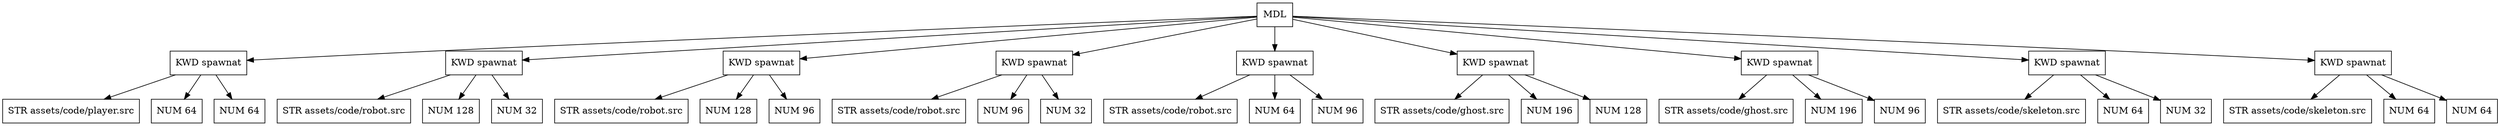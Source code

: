 digraph G {
node [shape = circle];
node0 [ uuid = "901ce8cd-261b-445c-80c7-74cf8b3098d4" shape = "record" label = "MDL
 " ];
node1 [ uuid = "f8c7daca-13b9-43dd-a5d9-4802c23bd596" shape = "record" label = "KWD
 spawnat" ];
node2 [ uuid = "2a383607-2588-4098-8301-68f4a73ac789" shape = "record" label = "STR
 assets/code/player.src" ];
node1 -> node2;
node3 [ uuid = "5d6bbd22-6d84-4d97-a9d2-774efd59593c" shape = "record" label = "NUM
 64" ];
node1 -> node3;
node4 [ uuid = "01f5d3c3-2519-4f87-a41b-55802403f64a" shape = "record" label = "NUM
 64" ];
node1 -> node4;
node0 -> node1;
node5 [ uuid = "f52d6df8-c178-47e4-b61e-7498cdd73d4b" shape = "record" label = "KWD
 spawnat" ];
node6 [ uuid = "44d75f2e-a333-402d-a7b0-05204d43362c" shape = "record" label = "STR
 assets/code/robot.src" ];
node5 -> node6;
node7 [ uuid = "50a1ea76-4617-4778-9361-502d5adbdfc3" shape = "record" label = "NUM
 128" ];
node5 -> node7;
node8 [ uuid = "31369ac8-d48f-439f-9b25-68670c4ec283" shape = "record" label = "NUM
 32" ];
node5 -> node8;
node0 -> node5;
node9 [ uuid = "f5c888a3-753e-4b16-b17f-3e7382b5fc93" shape = "record" label = "KWD
 spawnat" ];
node10 [ uuid = "fc0b1e69-1394-43d7-aa54-77254f08154a" shape = "record" label = "STR
 assets/code/robot.src" ];
node9 -> node10;
node11 [ uuid = "a28c853d-7c0d-4c96-be62-9300ba2b1c03" shape = "record" label = "NUM
 128" ];
node9 -> node11;
node12 [ uuid = "3708ccde-f392-402e-8906-f212ffeb5821" shape = "record" label = "NUM
 96" ];
node9 -> node12;
node0 -> node9;
node13 [ uuid = "3388c08c-7839-4615-9dfd-3a5340f766d8" shape = "record" label = "KWD
 spawnat" ];
node14 [ uuid = "dbcd1811-10dc-44e8-8456-c6aa5f064e99" shape = "record" label = "STR
 assets/code/robot.src" ];
node13 -> node14;
node15 [ uuid = "88d2b113-2374-49d0-aaab-1fc0a18b11c2" shape = "record" label = "NUM
 96" ];
node13 -> node15;
node16 [ uuid = "72b69060-a4e9-4ce8-8071-fd6d8630ad0e" shape = "record" label = "NUM
 32" ];
node13 -> node16;
node0 -> node13;
node17 [ uuid = "e9acfedb-1f61-411e-8732-f275c4e342db" shape = "record" label = "KWD
 spawnat" ];
node18 [ uuid = "29439120-6f0d-4184-b36e-e79784f0f480" shape = "record" label = "STR
 assets/code/robot.src" ];
node17 -> node18;
node19 [ uuid = "6a6fa3c5-ec9c-4ffc-b2fa-983aba6220ee" shape = "record" label = "NUM
 64" ];
node17 -> node19;
node20 [ uuid = "45222351-b042-43b8-8212-fa29eb07303d" shape = "record" label = "NUM
 96" ];
node17 -> node20;
node0 -> node17;
node21 [ uuid = "afad7d9c-e051-444a-a216-6c1d1f251519" shape = "record" label = "KWD
 spawnat" ];
node22 [ uuid = "76b4e3ec-6193-4cc9-8eb4-5425c28b71e8" shape = "record" label = "STR
 assets/code/ghost.src" ];
node21 -> node22;
node23 [ uuid = "7767cb99-7a9a-45bc-bb83-46a4d4a85b1d" shape = "record" label = "NUM
 196" ];
node21 -> node23;
node24 [ uuid = "d9391d43-2c79-4c0d-adab-027bae18033a" shape = "record" label = "NUM
 128" ];
node21 -> node24;
node0 -> node21;
node25 [ uuid = "1072d898-c45b-4425-8ebf-9b26fc5d495c" shape = "record" label = "KWD
 spawnat" ];
node26 [ uuid = "1488decf-796b-4e56-b06a-dd03cd9d6da8" shape = "record" label = "STR
 assets/code/ghost.src" ];
node25 -> node26;
node27 [ uuid = "696cc5dd-d201-4e09-9bef-b8438c410d72" shape = "record" label = "NUM
 196" ];
node25 -> node27;
node28 [ uuid = "77978a84-d9d4-45e0-8feb-abe8c961dce6" shape = "record" label = "NUM
 96" ];
node25 -> node28;
node0 -> node25;
node29 [ uuid = "53ef96cc-b5fb-40db-acad-96021a54edab" shape = "record" label = "KWD
 spawnat" ];
node30 [ uuid = "b35b2730-fc85-47f1-bfb5-c778b6bb153c" shape = "record" label = "STR
 assets/code/skeleton.src" ];
node29 -> node30;
node31 [ uuid = "226aecbd-0670-499e-bca0-68fccff1e518" shape = "record" label = "NUM
 64" ];
node29 -> node31;
node32 [ uuid = "390ab590-00a7-4069-a7db-94804805539a" shape = "record" label = "NUM
 32" ];
node29 -> node32;
node0 -> node29;
node33 [ uuid = "839c8c07-5720-4076-a3f0-a25576ab3e9a" shape = "record" label = "KWD
 spawnat" ];
node34 [ uuid = "bd875636-d7f1-4660-9386-128df885b3cd" shape = "record" label = "STR
 assets/code/skeleton.src" ];
node33 -> node34;
node35 [ uuid = "e209fb15-0049-4555-8b81-4de65a989160" shape = "record" label = "NUM
 64" ];
node33 -> node35;
node36 [ uuid = "5480111e-a947-4ac3-a8fe-e5213c29bc76" shape = "record" label = "NUM
 64" ];
node33 -> node36;
node0 -> node33;
}
